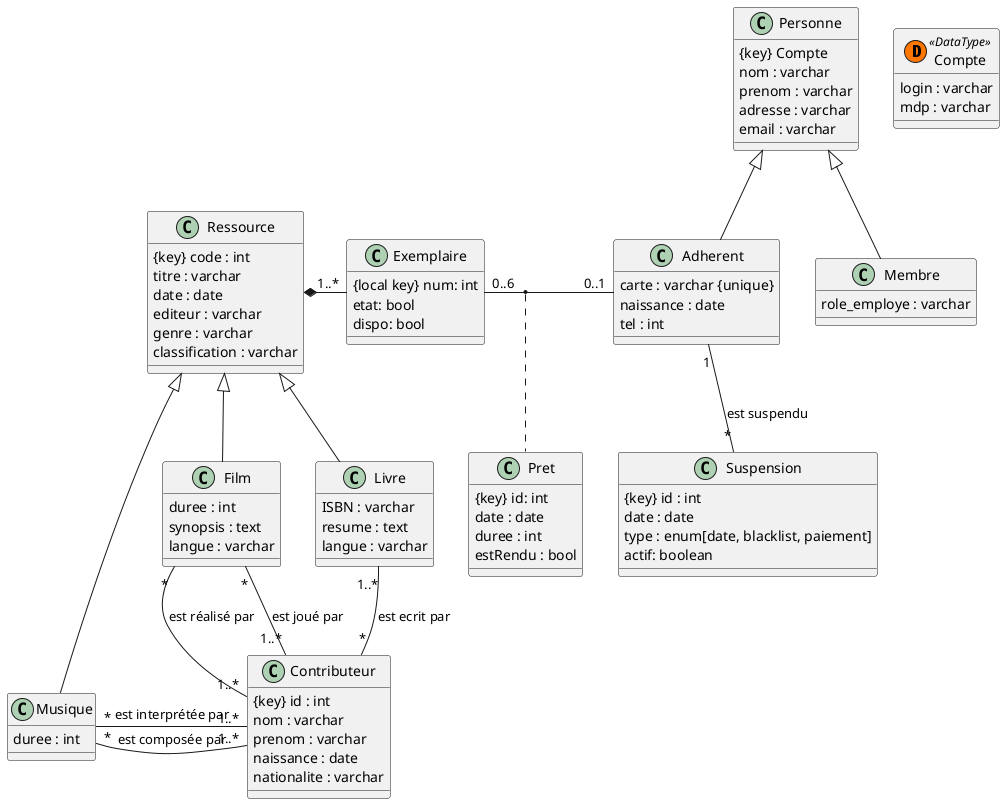 @startuml
!define datatype(x) class x << (D,#FF7700) DataType>>
datatype(Compte) {
  login : varchar
  mdp : varchar
}

class Exemplaire{
  {local key} num: int
  etat: bool
  dispo: bool
}
class Livre {
ISBN : varchar
resume : text
langue : varchar
}

class Film {
duree : int
synopsis : text
langue : varchar
}

class Musique {
duree : int
}

class Contributeur {
{key} id : int
nom : varchar
prenom : varchar
naissance : date
nationalite : varchar
}

class Personne {
{key} Compte
nom : varchar
prenom : varchar
adresse : varchar
email : varchar
}

class Adherent{
carte : varchar {unique}
naissance : date
tel : int
}

class Membre{
  role_employe : varchar
}

class Suspension {
{key} id : int
date : date
type : enum[date, blacklist, paiement]
actif: boolean
}

class Ressource {
{key} code : int
titre : varchar
date : date
editeur : varchar
genre : varchar
classification : varchar
}



Personne <|-down- Adherent
Personne <|-down- Membre
Livre -up-|> Ressource
Film -up-|> Ressource
Musique -up-|> Ressource

Suspension "*" -up- "1" Adherent : est suspendu
Livre "1..*" -down- "*" Contributeur : est ecrit par
Contributeur "1..*" -up "*" Musique : est composée par
Contributeur "1..*" -up "*" Musique : est interprétée par
Contributeur "1..*" -up "*" Film : est réalisé par
Contributeur "1..*" -up "*" Film : est joué par
Ressource *-right- "1..*" Exemplaire
Exemplaire "0..6" - "0..1" Adherent
(Exemplaire, Adherent) .. Pret
class Pret {
  {key} id: int
  date : date
  duree : int
  estRendu : bool
}
@enduml
